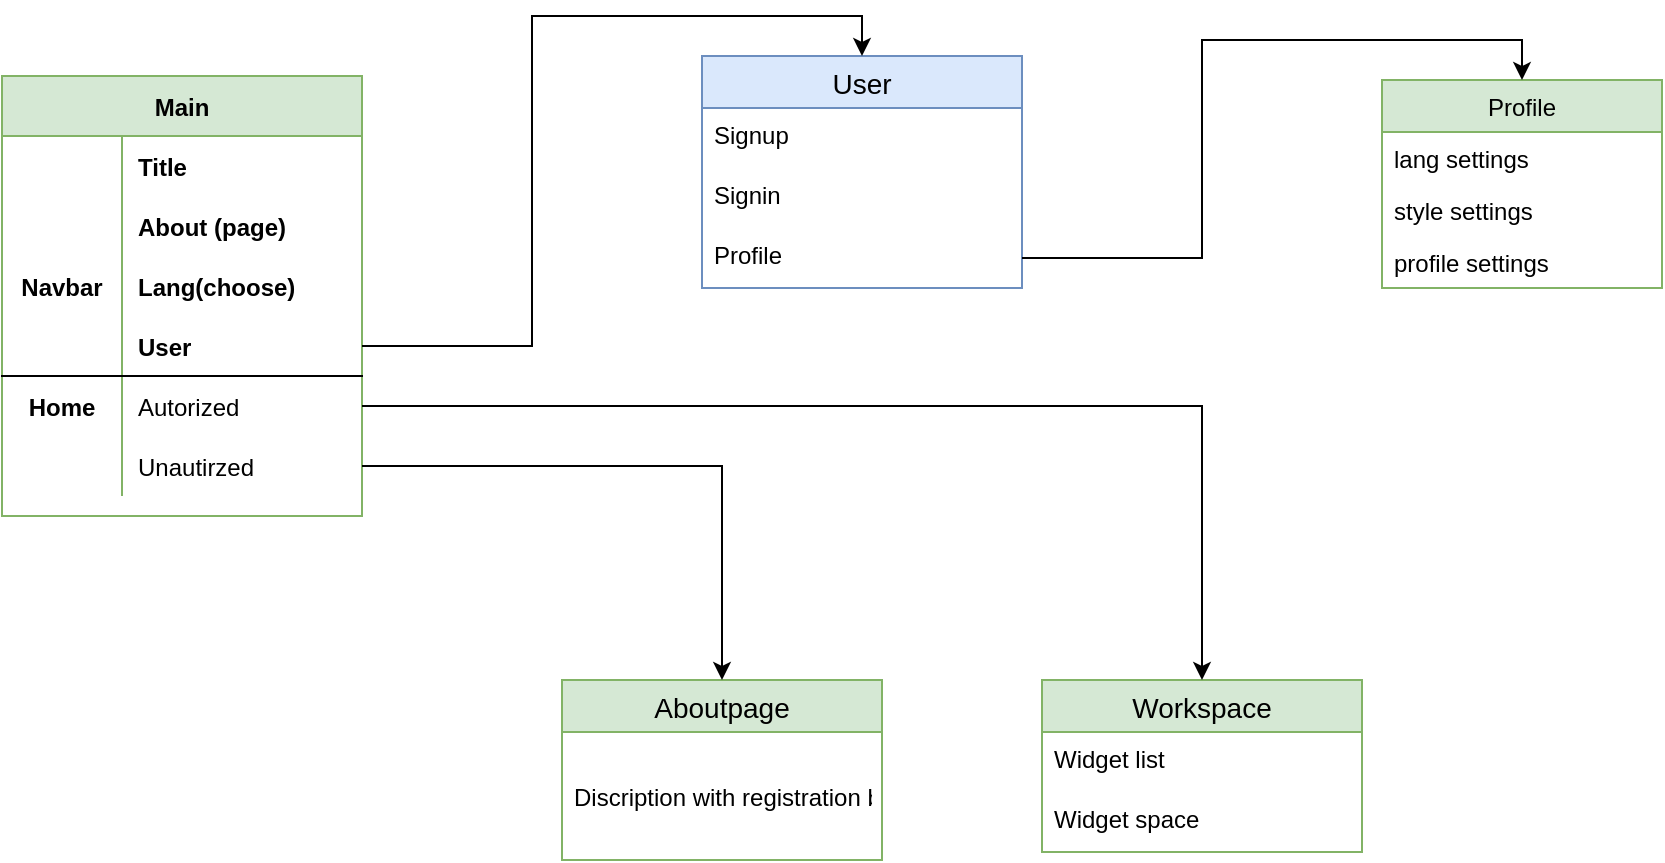 <mxfile version="14.6.9" type="github">
  <diagram name="Page-1" id="e56a1550-8fbb-45ad-956c-1786394a9013">
    <mxGraphModel dx="1066" dy="763" grid="1" gridSize="10" guides="1" tooltips="1" connect="1" arrows="1" fold="1" page="1" pageScale="1" pageWidth="1100" pageHeight="850" background="#ffffff" math="0" shadow="0">
      <root>
        <mxCell id="0" />
        <mxCell id="1" parent="0" />
        <mxCell id="cRIZficQpXJScpXgmcVH-1" value="Main" style="shape=table;startSize=30;container=1;collapsible=1;childLayout=tableLayout;fixedRows=1;rowLines=0;fontStyle=1;align=center;resizeLast=1;fillColor=#d5e8d4;strokeColor=#82b366;" vertex="1" parent="1">
          <mxGeometry x="40" y="350" width="180" height="220" as="geometry" />
        </mxCell>
        <mxCell id="cRIZficQpXJScpXgmcVH-18" style="shape=partialRectangle;collapsible=0;dropTarget=0;pointerEvents=0;fillColor=none;top=0;left=0;bottom=0;right=0;points=[[0,0.5],[1,0.5]];portConstraint=eastwest;" vertex="1" parent="cRIZficQpXJScpXgmcVH-1">
          <mxGeometry y="30" width="180" height="30" as="geometry" />
        </mxCell>
        <mxCell id="cRIZficQpXJScpXgmcVH-19" style="shape=partialRectangle;connectable=0;fillColor=none;top=0;left=0;bottom=0;right=0;fontStyle=1;overflow=hidden;" vertex="1" parent="cRIZficQpXJScpXgmcVH-18">
          <mxGeometry width="60" height="30" as="geometry" />
        </mxCell>
        <mxCell id="cRIZficQpXJScpXgmcVH-20" value="Title" style="shape=partialRectangle;connectable=0;fillColor=none;top=0;left=0;bottom=0;right=0;align=left;spacingLeft=6;fontStyle=1;overflow=hidden;" vertex="1" parent="cRIZficQpXJScpXgmcVH-18">
          <mxGeometry x="60" width="120" height="30" as="geometry" />
        </mxCell>
        <mxCell id="cRIZficQpXJScpXgmcVH-21" style="shape=partialRectangle;collapsible=0;dropTarget=0;pointerEvents=0;fillColor=none;top=0;left=0;bottom=0;right=0;points=[[0,0.5],[1,0.5]];portConstraint=eastwest;" vertex="1" parent="cRIZficQpXJScpXgmcVH-1">
          <mxGeometry y="60" width="180" height="30" as="geometry" />
        </mxCell>
        <mxCell id="cRIZficQpXJScpXgmcVH-22" style="shape=partialRectangle;connectable=0;fillColor=none;top=0;left=0;bottom=0;right=0;fontStyle=1;overflow=hidden;" vertex="1" parent="cRIZficQpXJScpXgmcVH-21">
          <mxGeometry width="60" height="30" as="geometry" />
        </mxCell>
        <mxCell id="cRIZficQpXJScpXgmcVH-23" value="About (page)" style="shape=partialRectangle;connectable=0;fillColor=none;top=0;left=0;bottom=0;right=0;align=left;spacingLeft=6;fontStyle=1;overflow=hidden;" vertex="1" parent="cRIZficQpXJScpXgmcVH-21">
          <mxGeometry x="60" width="120" height="30" as="geometry" />
        </mxCell>
        <mxCell id="cRIZficQpXJScpXgmcVH-2" value="" style="shape=partialRectangle;collapsible=0;dropTarget=0;pointerEvents=0;fillColor=none;top=0;left=0;bottom=0;right=0;points=[[0,0.5],[1,0.5]];portConstraint=eastwest;" vertex="1" parent="cRIZficQpXJScpXgmcVH-1">
          <mxGeometry y="90" width="180" height="30" as="geometry" />
        </mxCell>
        <mxCell id="cRIZficQpXJScpXgmcVH-3" value="Navbar" style="shape=partialRectangle;connectable=0;fillColor=none;top=0;left=0;bottom=0;right=0;fontStyle=1;overflow=hidden;" vertex="1" parent="cRIZficQpXJScpXgmcVH-2">
          <mxGeometry width="60" height="30" as="geometry" />
        </mxCell>
        <mxCell id="cRIZficQpXJScpXgmcVH-4" value="Lang(choose)" style="shape=partialRectangle;connectable=0;fillColor=none;top=0;left=0;bottom=0;right=0;align=left;spacingLeft=6;fontStyle=1;overflow=hidden;" vertex="1" parent="cRIZficQpXJScpXgmcVH-2">
          <mxGeometry x="60" width="120" height="30" as="geometry" />
        </mxCell>
        <mxCell id="cRIZficQpXJScpXgmcVH-5" value="" style="shape=partialRectangle;collapsible=0;dropTarget=0;pointerEvents=0;fillColor=none;top=0;left=0;bottom=1;right=0;points=[[0,0.5],[1,0.5]];portConstraint=eastwest;" vertex="1" parent="cRIZficQpXJScpXgmcVH-1">
          <mxGeometry y="120" width="180" height="30" as="geometry" />
        </mxCell>
        <mxCell id="cRIZficQpXJScpXgmcVH-6" value="" style="shape=partialRectangle;connectable=0;fillColor=none;top=0;left=0;bottom=0;right=0;fontStyle=1;overflow=hidden;" vertex="1" parent="cRIZficQpXJScpXgmcVH-5">
          <mxGeometry width="60" height="30" as="geometry" />
        </mxCell>
        <mxCell id="cRIZficQpXJScpXgmcVH-7" value="User" style="shape=partialRectangle;connectable=0;fillColor=none;top=0;left=0;bottom=0;right=0;align=left;spacingLeft=6;fontStyle=1;overflow=hidden;" vertex="1" parent="cRIZficQpXJScpXgmcVH-5">
          <mxGeometry x="60" width="120" height="30" as="geometry" />
        </mxCell>
        <mxCell id="cRIZficQpXJScpXgmcVH-8" value="" style="shape=partialRectangle;collapsible=0;dropTarget=0;pointerEvents=0;fillColor=none;top=0;left=0;bottom=0;right=0;points=[[0,0.5],[1,0.5]];portConstraint=eastwest;" vertex="1" parent="cRIZficQpXJScpXgmcVH-1">
          <mxGeometry y="150" width="180" height="30" as="geometry" />
        </mxCell>
        <mxCell id="cRIZficQpXJScpXgmcVH-9" value="Home" style="shape=partialRectangle;connectable=0;fillColor=none;top=0;left=0;bottom=0;right=0;editable=1;overflow=hidden;fontStyle=1;verticalAlign=middle;fontFamily=Helvetica;" vertex="1" parent="cRIZficQpXJScpXgmcVH-8">
          <mxGeometry width="60" height="30" as="geometry" />
        </mxCell>
        <mxCell id="cRIZficQpXJScpXgmcVH-10" value="Autorized" style="shape=partialRectangle;connectable=0;fillColor=none;top=0;left=0;bottom=0;right=0;align=left;spacingLeft=6;overflow=hidden;flipH=0;flipV=1;" vertex="1" parent="cRIZficQpXJScpXgmcVH-8">
          <mxGeometry x="60" width="120" height="30" as="geometry" />
        </mxCell>
        <mxCell id="cRIZficQpXJScpXgmcVH-11" value="" style="shape=partialRectangle;collapsible=0;dropTarget=0;pointerEvents=0;fillColor=none;top=0;left=0;bottom=0;right=0;points=[[0,0.5],[1,0.5]];portConstraint=eastwest;" vertex="1" parent="cRIZficQpXJScpXgmcVH-1">
          <mxGeometry y="180" width="180" height="30" as="geometry" />
        </mxCell>
        <mxCell id="cRIZficQpXJScpXgmcVH-12" value="" style="shape=partialRectangle;connectable=0;fillColor=none;top=0;left=0;bottom=0;right=0;editable=1;overflow=hidden;" vertex="1" parent="cRIZficQpXJScpXgmcVH-11">
          <mxGeometry width="60" height="30" as="geometry" />
        </mxCell>
        <mxCell id="cRIZficQpXJScpXgmcVH-13" value="Unautirzed" style="shape=partialRectangle;connectable=0;fillColor=none;top=0;left=0;bottom=0;right=0;align=left;spacingLeft=6;overflow=hidden;" vertex="1" parent="cRIZficQpXJScpXgmcVH-11">
          <mxGeometry x="60" width="120" height="30" as="geometry" />
        </mxCell>
        <mxCell id="cRIZficQpXJScpXgmcVH-14" value="User" style="swimlane;fontStyle=0;childLayout=stackLayout;horizontal=1;startSize=26;horizontalStack=0;resizeParent=1;resizeParentMax=0;resizeLast=0;collapsible=1;marginBottom=0;align=center;fontSize=14;fontFamily=Helvetica;fillColor=#dae8fc;strokeColor=#6c8ebf;" vertex="1" parent="1">
          <mxGeometry x="390" y="340" width="160" height="116" as="geometry" />
        </mxCell>
        <mxCell id="cRIZficQpXJScpXgmcVH-15" value="Signup" style="text;strokeColor=none;fillColor=none;spacingLeft=4;spacingRight=4;overflow=hidden;rotatable=0;points=[[0,0.5],[1,0.5]];portConstraint=eastwest;fontSize=12;" vertex="1" parent="cRIZficQpXJScpXgmcVH-14">
          <mxGeometry y="26" width="160" height="30" as="geometry" />
        </mxCell>
        <mxCell id="cRIZficQpXJScpXgmcVH-16" value="Signin" style="text;strokeColor=none;fillColor=none;spacingLeft=4;spacingRight=4;overflow=hidden;rotatable=0;points=[[0,0.5],[1,0.5]];portConstraint=eastwest;fontSize=12;" vertex="1" parent="cRIZficQpXJScpXgmcVH-14">
          <mxGeometry y="56" width="160" height="30" as="geometry" />
        </mxCell>
        <mxCell id="cRIZficQpXJScpXgmcVH-17" value="Profile" style="text;strokeColor=none;fillColor=none;spacingLeft=4;spacingRight=4;overflow=hidden;rotatable=0;points=[[0,0.5],[1,0.5]];portConstraint=eastwest;fontSize=12;" vertex="1" parent="cRIZficQpXJScpXgmcVH-14">
          <mxGeometry y="86" width="160" height="30" as="geometry" />
        </mxCell>
        <mxCell id="cRIZficQpXJScpXgmcVH-24" style="edgeStyle=orthogonalEdgeStyle;rounded=0;orthogonalLoop=1;jettySize=auto;html=1;exitX=1;exitY=0.5;exitDx=0;exitDy=0;entryX=0.5;entryY=0;entryDx=0;entryDy=0;fontFamily=Helvetica;" edge="1" parent="1" source="cRIZficQpXJScpXgmcVH-5" target="cRIZficQpXJScpXgmcVH-14">
          <mxGeometry relative="1" as="geometry" />
        </mxCell>
        <mxCell id="cRIZficQpXJScpXgmcVH-25" value="Workspace" style="swimlane;fontStyle=0;childLayout=stackLayout;horizontal=1;startSize=26;horizontalStack=0;resizeParent=1;resizeParentMax=0;resizeLast=0;collapsible=1;marginBottom=0;align=center;fontSize=14;fontFamily=Helvetica;fillColor=#d5e8d4;strokeColor=#82b366;" vertex="1" parent="1">
          <mxGeometry x="560" y="652" width="160" height="86" as="geometry" />
        </mxCell>
        <mxCell id="cRIZficQpXJScpXgmcVH-26" value="Widget list" style="text;strokeColor=none;fillColor=none;spacingLeft=4;spacingRight=4;overflow=hidden;rotatable=0;points=[[0,0.5],[1,0.5]];portConstraint=eastwest;fontSize=12;" vertex="1" parent="cRIZficQpXJScpXgmcVH-25">
          <mxGeometry y="26" width="160" height="30" as="geometry" />
        </mxCell>
        <mxCell id="cRIZficQpXJScpXgmcVH-27" value="Widget space" style="text;strokeColor=none;fillColor=none;spacingLeft=4;spacingRight=4;overflow=hidden;rotatable=0;points=[[0,0.5],[1,0.5]];portConstraint=eastwest;fontSize=12;" vertex="1" parent="cRIZficQpXJScpXgmcVH-25">
          <mxGeometry y="56" width="160" height="30" as="geometry" />
        </mxCell>
        <mxCell id="cRIZficQpXJScpXgmcVH-32" value="Aboutpage" style="swimlane;fontStyle=0;childLayout=stackLayout;horizontal=1;startSize=26;horizontalStack=0;resizeParent=1;resizeParentMax=0;resizeLast=0;collapsible=1;marginBottom=0;align=center;fontSize=14;fontFamily=Helvetica;fillColor=#d5e8d4;strokeColor=#82b366;" vertex="1" parent="1">
          <mxGeometry x="320" y="652" width="160" height="90" as="geometry" />
        </mxCell>
        <mxCell id="cRIZficQpXJScpXgmcVH-33" value="Discription with registration box" style="text;strokeColor=none;fillColor=none;spacingLeft=4;spacingRight=4;overflow=hidden;rotatable=0;points=[[0,0.5],[1,0.5]];portConstraint=eastwest;fontSize=12;verticalAlign=middle;horizontal=1;labelBorderColor=none;labelBackgroundColor=none;align=left;rounded=0;" vertex="1" parent="cRIZficQpXJScpXgmcVH-32">
          <mxGeometry y="26" width="160" height="64" as="geometry" />
        </mxCell>
        <mxCell id="cRIZficQpXJScpXgmcVH-36" style="edgeStyle=orthogonalEdgeStyle;rounded=0;orthogonalLoop=1;jettySize=auto;html=1;entryX=0.5;entryY=0;entryDx=0;entryDy=0;fontFamily=Helvetica;" edge="1" parent="1" source="cRIZficQpXJScpXgmcVH-8" target="cRIZficQpXJScpXgmcVH-25">
          <mxGeometry relative="1" as="geometry" />
        </mxCell>
        <mxCell id="cRIZficQpXJScpXgmcVH-37" style="edgeStyle=orthogonalEdgeStyle;rounded=0;orthogonalLoop=1;jettySize=auto;html=1;entryX=0.5;entryY=0;entryDx=0;entryDy=0;fontFamily=Helvetica;" edge="1" parent="1" source="cRIZficQpXJScpXgmcVH-11" target="cRIZficQpXJScpXgmcVH-32">
          <mxGeometry relative="1" as="geometry" />
        </mxCell>
        <mxCell id="cRIZficQpXJScpXgmcVH-38" value="Profile" style="swimlane;fontStyle=0;childLayout=stackLayout;horizontal=1;startSize=26;fillColor=#d5e8d4;horizontalStack=0;resizeParent=1;resizeParentMax=0;resizeLast=0;collapsible=1;marginBottom=0;rounded=0;labelBackgroundColor=none;fontFamily=Helvetica;align=center;html=0;strokeColor=#82b366;" vertex="1" parent="1">
          <mxGeometry x="730" y="352" width="140" height="104" as="geometry" />
        </mxCell>
        <mxCell id="cRIZficQpXJScpXgmcVH-39" value="lang settings" style="text;strokeColor=none;fillColor=none;align=left;verticalAlign=top;spacingLeft=4;spacingRight=4;overflow=hidden;rotatable=0;points=[[0,0.5],[1,0.5]];portConstraint=eastwest;" vertex="1" parent="cRIZficQpXJScpXgmcVH-38">
          <mxGeometry y="26" width="140" height="26" as="geometry" />
        </mxCell>
        <mxCell id="cRIZficQpXJScpXgmcVH-40" value="style settings" style="text;strokeColor=none;fillColor=none;align=left;verticalAlign=top;spacingLeft=4;spacingRight=4;overflow=hidden;rotatable=0;points=[[0,0.5],[1,0.5]];portConstraint=eastwest;" vertex="1" parent="cRIZficQpXJScpXgmcVH-38">
          <mxGeometry y="52" width="140" height="26" as="geometry" />
        </mxCell>
        <mxCell id="cRIZficQpXJScpXgmcVH-41" value="profile settings" style="text;strokeColor=none;fillColor=none;align=left;verticalAlign=top;spacingLeft=4;spacingRight=4;overflow=hidden;rotatable=0;points=[[0,0.5],[1,0.5]];portConstraint=eastwest;" vertex="1" parent="cRIZficQpXJScpXgmcVH-38">
          <mxGeometry y="78" width="140" height="26" as="geometry" />
        </mxCell>
        <mxCell id="cRIZficQpXJScpXgmcVH-42" style="edgeStyle=orthogonalEdgeStyle;rounded=0;orthogonalLoop=1;jettySize=auto;html=1;entryX=0.5;entryY=0;entryDx=0;entryDy=0;fontFamily=Helvetica;" edge="1" parent="1" source="cRIZficQpXJScpXgmcVH-17" target="cRIZficQpXJScpXgmcVH-38">
          <mxGeometry relative="1" as="geometry" />
        </mxCell>
      </root>
    </mxGraphModel>
  </diagram>
</mxfile>
